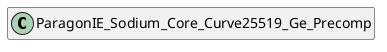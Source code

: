 @startuml
set namespaceSeparator \\
hide members
hide << alias >> circle

class ParagonIE_Sodium_Core_Curve25519_Ge_Precomp
@enduml
